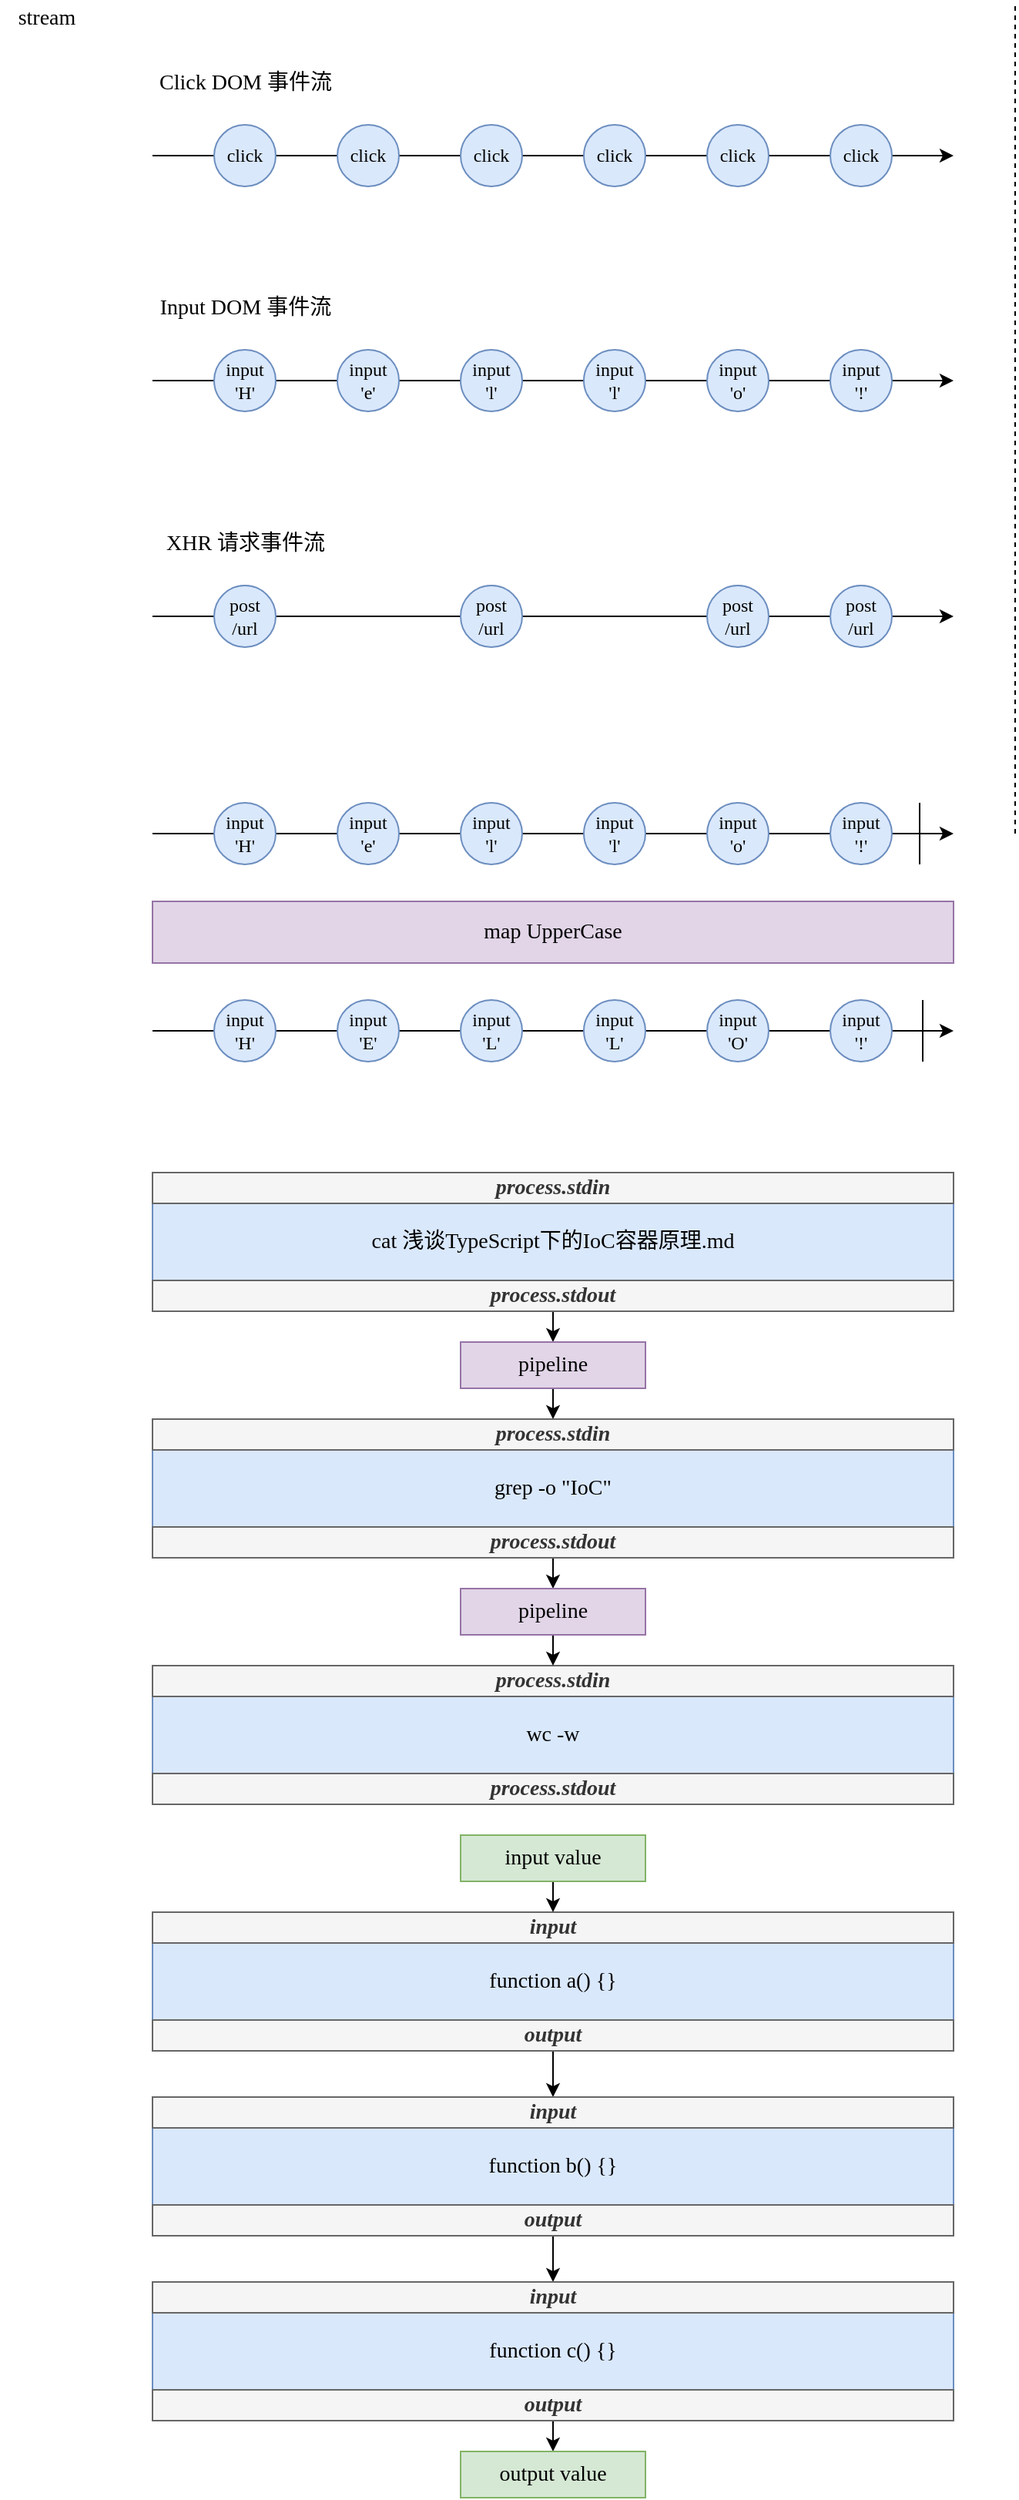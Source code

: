<mxfile version="12.3.2" type="device" pages="1"><diagram id="LlBX_CyNvPhXlYfuXls2" name="第 1 页"><mxGraphModel dx="1796" dy="725" grid="0" gridSize="10" guides="1" tooltips="1" connect="1" arrows="1" fold="1" page="1" pageScale="1" pageWidth="850" pageHeight="1100" math="0" shadow="0"><root><mxCell id="0"/><mxCell id="1" parent="0"/><mxCell id="H0nBRwC4Stlw8Gr8oPUV-9" value="" style="endArrow=classic;html=1;fontFamily=Verdana;" edge="1" parent="1"><mxGeometry width="50" height="50" relative="1" as="geometry"><mxPoint x="40" y="100" as="sourcePoint"/><mxPoint x="560" y="100" as="targetPoint"/></mxGeometry></mxCell><mxCell id="H0nBRwC4Stlw8Gr8oPUV-1" value="click" style="ellipse;whiteSpace=wrap;html=1;aspect=fixed;fillColor=#dae8fc;strokeColor=#6c8ebf;fontFamily=Verdana;" vertex="1" parent="1"><mxGeometry x="80" y="80" width="40" height="40" as="geometry"/></mxCell><mxCell id="H0nBRwC4Stlw8Gr8oPUV-3" value="click" style="ellipse;whiteSpace=wrap;html=1;aspect=fixed;fillColor=#dae8fc;strokeColor=#6c8ebf;fontFamily=Verdana;" vertex="1" parent="1"><mxGeometry x="160" y="80" width="40" height="40" as="geometry"/></mxCell><mxCell id="H0nBRwC4Stlw8Gr8oPUV-4" value="click" style="ellipse;whiteSpace=wrap;html=1;aspect=fixed;fillColor=#dae8fc;strokeColor=#6c8ebf;fontFamily=Verdana;" vertex="1" parent="1"><mxGeometry x="240" y="80" width="40" height="40" as="geometry"/></mxCell><mxCell id="H0nBRwC4Stlw8Gr8oPUV-5" value="click" style="ellipse;whiteSpace=wrap;html=1;aspect=fixed;fillColor=#dae8fc;strokeColor=#6c8ebf;fontFamily=Verdana;" vertex="1" parent="1"><mxGeometry x="320" y="80" width="40" height="40" as="geometry"/></mxCell><mxCell id="H0nBRwC4Stlw8Gr8oPUV-6" value="click" style="ellipse;whiteSpace=wrap;html=1;aspect=fixed;fillColor=#dae8fc;strokeColor=#6c8ebf;fontFamily=Verdana;" vertex="1" parent="1"><mxGeometry x="400" y="80" width="40" height="40" as="geometry"/></mxCell><mxCell id="H0nBRwC4Stlw8Gr8oPUV-7" value="click" style="ellipse;whiteSpace=wrap;html=1;aspect=fixed;fillColor=#dae8fc;strokeColor=#6c8ebf;fontFamily=Verdana;" vertex="1" parent="1"><mxGeometry x="480" y="80" width="40" height="40" as="geometry"/></mxCell><mxCell id="H0nBRwC4Stlw8Gr8oPUV-11" value="" style="endArrow=none;dashed=1;html=1;fontFamily=Verdana;" edge="1" parent="1"><mxGeometry width="50" height="50" relative="1" as="geometry"><mxPoint x="600" y="540" as="sourcePoint"/><mxPoint x="600" as="targetPoint"/></mxGeometry></mxCell><mxCell id="H0nBRwC4Stlw8Gr8oPUV-12" value="Click DOM 事件流" style="text;html=1;strokeColor=none;fillColor=none;align=center;verticalAlign=middle;whiteSpace=wrap;rounded=0;fontFamily=Verdana;fontSize=14;" vertex="1" parent="1"><mxGeometry x="33.5" y="43" width="133" height="20" as="geometry"/></mxCell><mxCell id="H0nBRwC4Stlw8Gr8oPUV-14" value="" style="endArrow=classic;html=1;fontFamily=Verdana;" edge="1" parent="1"><mxGeometry width="50" height="50" relative="1" as="geometry"><mxPoint x="40" y="246" as="sourcePoint"/><mxPoint x="560" y="246" as="targetPoint"/></mxGeometry></mxCell><mxCell id="H0nBRwC4Stlw8Gr8oPUV-15" value="input&lt;br&gt;'H'" style="ellipse;whiteSpace=wrap;html=1;aspect=fixed;fillColor=#dae8fc;strokeColor=#6c8ebf;fontFamily=Verdana;" vertex="1" parent="1"><mxGeometry x="80" y="226" width="40" height="40" as="geometry"/></mxCell><mxCell id="H0nBRwC4Stlw8Gr8oPUV-16" value="input&lt;br&gt;'e'" style="ellipse;whiteSpace=wrap;html=1;aspect=fixed;fillColor=#dae8fc;strokeColor=#6c8ebf;fontFamily=Verdana;" vertex="1" parent="1"><mxGeometry x="160" y="226" width="40" height="40" as="geometry"/></mxCell><mxCell id="H0nBRwC4Stlw8Gr8oPUV-17" value="input&lt;br&gt;'l'" style="ellipse;whiteSpace=wrap;html=1;aspect=fixed;fillColor=#dae8fc;strokeColor=#6c8ebf;fontFamily=Verdana;" vertex="1" parent="1"><mxGeometry x="240" y="226" width="40" height="40" as="geometry"/></mxCell><mxCell id="H0nBRwC4Stlw8Gr8oPUV-18" value="input&lt;br&gt;'l'" style="ellipse;whiteSpace=wrap;html=1;aspect=fixed;fillColor=#dae8fc;strokeColor=#6c8ebf;fontFamily=Verdana;" vertex="1" parent="1"><mxGeometry x="320" y="226" width="40" height="40" as="geometry"/></mxCell><mxCell id="H0nBRwC4Stlw8Gr8oPUV-19" value="input&lt;br&gt;'o'" style="ellipse;whiteSpace=wrap;html=1;aspect=fixed;fillColor=#dae8fc;strokeColor=#6c8ebf;fontFamily=Verdana;" vertex="1" parent="1"><mxGeometry x="400" y="226" width="40" height="40" as="geometry"/></mxCell><mxCell id="H0nBRwC4Stlw8Gr8oPUV-20" value="input&lt;br&gt;'!'" style="ellipse;whiteSpace=wrap;html=1;aspect=fixed;fillColor=#dae8fc;strokeColor=#6c8ebf;fontFamily=Verdana;" vertex="1" parent="1"><mxGeometry x="480" y="226" width="40" height="40" as="geometry"/></mxCell><mxCell id="H0nBRwC4Stlw8Gr8oPUV-21" value="Input DOM 事件流" style="text;html=1;strokeColor=none;fillColor=none;align=center;verticalAlign=middle;whiteSpace=wrap;rounded=0;fontFamily=Verdana;fontSize=14;" vertex="1" parent="1"><mxGeometry x="33.5" y="189" width="133" height="20" as="geometry"/></mxCell><mxCell id="H0nBRwC4Stlw8Gr8oPUV-23" value="" style="endArrow=classic;html=1;fontFamily=Verdana;" edge="1" parent="1"><mxGeometry width="50" height="50" relative="1" as="geometry"><mxPoint x="40" y="399" as="sourcePoint"/><mxPoint x="560" y="399" as="targetPoint"/></mxGeometry></mxCell><mxCell id="H0nBRwC4Stlw8Gr8oPUV-24" value="post&lt;br&gt;/url" style="ellipse;whiteSpace=wrap;html=1;aspect=fixed;fillColor=#dae8fc;strokeColor=#6c8ebf;fontFamily=Verdana;" vertex="1" parent="1"><mxGeometry x="80" y="379" width="40" height="40" as="geometry"/></mxCell><mxCell id="H0nBRwC4Stlw8Gr8oPUV-26" value="post&lt;br&gt;/url" style="ellipse;whiteSpace=wrap;html=1;aspect=fixed;fillColor=#dae8fc;strokeColor=#6c8ebf;fontFamily=Verdana;" vertex="1" parent="1"><mxGeometry x="240" y="379" width="40" height="40" as="geometry"/></mxCell><mxCell id="H0nBRwC4Stlw8Gr8oPUV-28" value="post&lt;br&gt;/url" style="ellipse;whiteSpace=wrap;html=1;aspect=fixed;fillColor=#dae8fc;strokeColor=#6c8ebf;fontFamily=Verdana;" vertex="1" parent="1"><mxGeometry x="400" y="379" width="40" height="40" as="geometry"/></mxCell><mxCell id="H0nBRwC4Stlw8Gr8oPUV-29" value="post&lt;br&gt;/url" style="ellipse;whiteSpace=wrap;html=1;aspect=fixed;fillColor=#dae8fc;strokeColor=#6c8ebf;fontFamily=Verdana;" vertex="1" parent="1"><mxGeometry x="480" y="379" width="40" height="40" as="geometry"/></mxCell><mxCell id="H0nBRwC4Stlw8Gr8oPUV-30" value="XHR 请求事件流" style="text;html=1;strokeColor=none;fillColor=none;align=center;verticalAlign=middle;whiteSpace=wrap;rounded=0;fontFamily=Verdana;fontSize=14;" vertex="1" parent="1"><mxGeometry x="33.5" y="342" width="133" height="20" as="geometry"/></mxCell><mxCell id="H0nBRwC4Stlw8Gr8oPUV-40" value="" style="endArrow=classic;html=1;fontFamily=Verdana;" edge="1" parent="1"><mxGeometry width="50" height="50" relative="1" as="geometry"><mxPoint x="40" y="540" as="sourcePoint"/><mxPoint x="560" y="540" as="targetPoint"/></mxGeometry></mxCell><mxCell id="H0nBRwC4Stlw8Gr8oPUV-41" value="input&lt;br&gt;'H'" style="ellipse;whiteSpace=wrap;html=1;aspect=fixed;fillColor=#dae8fc;strokeColor=#6c8ebf;fontFamily=Verdana;" vertex="1" parent="1"><mxGeometry x="80" y="520" width="40" height="40" as="geometry"/></mxCell><mxCell id="H0nBRwC4Stlw8Gr8oPUV-42" value="input&lt;br&gt;'e'" style="ellipse;whiteSpace=wrap;html=1;aspect=fixed;fillColor=#dae8fc;strokeColor=#6c8ebf;fontFamily=Verdana;" vertex="1" parent="1"><mxGeometry x="160" y="520" width="40" height="40" as="geometry"/></mxCell><mxCell id="H0nBRwC4Stlw8Gr8oPUV-43" value="input&lt;br&gt;'l'" style="ellipse;whiteSpace=wrap;html=1;aspect=fixed;fillColor=#dae8fc;strokeColor=#6c8ebf;fontFamily=Verdana;" vertex="1" parent="1"><mxGeometry x="240" y="520" width="40" height="40" as="geometry"/></mxCell><mxCell id="H0nBRwC4Stlw8Gr8oPUV-44" value="input&lt;br&gt;'l'" style="ellipse;whiteSpace=wrap;html=1;aspect=fixed;fillColor=#dae8fc;strokeColor=#6c8ebf;fontFamily=Verdana;" vertex="1" parent="1"><mxGeometry x="320" y="520" width="40" height="40" as="geometry"/></mxCell><mxCell id="H0nBRwC4Stlw8Gr8oPUV-45" value="input&lt;br&gt;'o'" style="ellipse;whiteSpace=wrap;html=1;aspect=fixed;fillColor=#dae8fc;strokeColor=#6c8ebf;fontFamily=Verdana;" vertex="1" parent="1"><mxGeometry x="400" y="520" width="40" height="40" as="geometry"/></mxCell><mxCell id="H0nBRwC4Stlw8Gr8oPUV-46" value="input&lt;br&gt;'!'" style="ellipse;whiteSpace=wrap;html=1;aspect=fixed;fillColor=#dae8fc;strokeColor=#6c8ebf;fontFamily=Verdana;" vertex="1" parent="1"><mxGeometry x="480" y="520" width="40" height="40" as="geometry"/></mxCell><mxCell id="H0nBRwC4Stlw8Gr8oPUV-48" value="stream" style="text;html=1;align=center;verticalAlign=middle;resizable=0;points=[];;autosize=1;fontSize=14;fontFamily=Verdana;" vertex="1" parent="1"><mxGeometry x="-59" width="59" height="21" as="geometry"/></mxCell><mxCell id="H0nBRwC4Stlw8Gr8oPUV-50" value="map UpperCase" style="rounded=0;whiteSpace=wrap;html=1;fontFamily=Verdana;fontSize=14;fillColor=#e1d5e7;strokeColor=#9673a6;" vertex="1" parent="1"><mxGeometry x="40" y="584" width="520" height="40" as="geometry"/></mxCell><mxCell id="H0nBRwC4Stlw8Gr8oPUV-53" value="" style="endArrow=classic;html=1;fontFamily=Verdana;" edge="1" parent="1"><mxGeometry width="50" height="50" relative="1" as="geometry"><mxPoint x="40" y="668" as="sourcePoint"/><mxPoint x="560" y="668" as="targetPoint"/></mxGeometry></mxCell><mxCell id="H0nBRwC4Stlw8Gr8oPUV-54" value="input&lt;br&gt;'H'" style="ellipse;whiteSpace=wrap;html=1;aspect=fixed;fillColor=#dae8fc;strokeColor=#6c8ebf;fontFamily=Verdana;" vertex="1" parent="1"><mxGeometry x="80" y="648" width="40" height="40" as="geometry"/></mxCell><mxCell id="H0nBRwC4Stlw8Gr8oPUV-55" value="input&lt;br&gt;'E'" style="ellipse;whiteSpace=wrap;html=1;aspect=fixed;fillColor=#dae8fc;strokeColor=#6c8ebf;fontFamily=Verdana;" vertex="1" parent="1"><mxGeometry x="160" y="648" width="40" height="40" as="geometry"/></mxCell><mxCell id="H0nBRwC4Stlw8Gr8oPUV-56" value="input&lt;br&gt;'L'" style="ellipse;whiteSpace=wrap;html=1;aspect=fixed;fillColor=#dae8fc;strokeColor=#6c8ebf;fontFamily=Verdana;" vertex="1" parent="1"><mxGeometry x="240" y="648" width="40" height="40" as="geometry"/></mxCell><mxCell id="H0nBRwC4Stlw8Gr8oPUV-57" value="input&lt;br&gt;'L'" style="ellipse;whiteSpace=wrap;html=1;aspect=fixed;fillColor=#dae8fc;strokeColor=#6c8ebf;fontFamily=Verdana;" vertex="1" parent="1"><mxGeometry x="320" y="648" width="40" height="40" as="geometry"/></mxCell><mxCell id="H0nBRwC4Stlw8Gr8oPUV-58" value="input&lt;br&gt;'O'" style="ellipse;whiteSpace=wrap;html=1;aspect=fixed;fillColor=#dae8fc;strokeColor=#6c8ebf;fontFamily=Verdana;" vertex="1" parent="1"><mxGeometry x="400" y="648" width="40" height="40" as="geometry"/></mxCell><mxCell id="H0nBRwC4Stlw8Gr8oPUV-59" value="input&lt;br&gt;'!'" style="ellipse;whiteSpace=wrap;html=1;aspect=fixed;fillColor=#dae8fc;strokeColor=#6c8ebf;fontFamily=Verdana;" vertex="1" parent="1"><mxGeometry x="480" y="648" width="40" height="40" as="geometry"/></mxCell><mxCell id="H0nBRwC4Stlw8Gr8oPUV-65" value="" style="endArrow=none;html=1;fontFamily=Verdana;fontSize=14;" edge="1" parent="1"><mxGeometry width="50" height="50" relative="1" as="geometry"><mxPoint x="538" y="560" as="sourcePoint"/><mxPoint x="538" y="520" as="targetPoint"/></mxGeometry></mxCell><mxCell id="H0nBRwC4Stlw8Gr8oPUV-66" value="" style="endArrow=none;html=1;fontFamily=Verdana;fontSize=14;" edge="1" parent="1"><mxGeometry width="50" height="50" relative="1" as="geometry"><mxPoint x="540" y="688" as="sourcePoint"/><mxPoint x="540" y="648" as="targetPoint"/></mxGeometry></mxCell><mxCell id="H0nBRwC4Stlw8Gr8oPUV-68" value="cat 浅谈TypeScript下的IoC容器原理.md" style="rounded=0;whiteSpace=wrap;html=1;fontFamily=Verdana;fontSize=14;fillColor=#dae8fc;strokeColor=#6c8ebf;" vertex="1" parent="1"><mxGeometry x="40" y="760" width="520" height="90" as="geometry"/></mxCell><mxCell id="H0nBRwC4Stlw8Gr8oPUV-92" style="edgeStyle=orthogonalEdgeStyle;rounded=0;orthogonalLoop=1;jettySize=auto;html=1;exitX=0.5;exitY=1;exitDx=0;exitDy=0;entryX=0.5;entryY=0;entryDx=0;entryDy=0;fontFamily=Verdana;fontSize=14;" edge="1" parent="1" source="H0nBRwC4Stlw8Gr8oPUV-76" target="H0nBRwC4Stlw8Gr8oPUV-89"><mxGeometry relative="1" as="geometry"/></mxCell><mxCell id="H0nBRwC4Stlw8Gr8oPUV-76" value="&lt;i&gt;&lt;b&gt;process.stdout&lt;/b&gt;&lt;/i&gt;" style="rounded=0;whiteSpace=wrap;html=1;fontFamily=Verdana;fontSize=14;fillColor=#f5f5f5;strokeColor=#666666;fontColor=#333333;" vertex="1" parent="1"><mxGeometry x="40" y="830" width="520" height="20" as="geometry"/></mxCell><mxCell id="H0nBRwC4Stlw8Gr8oPUV-85" value="&lt;i&gt;&lt;b&gt;process.stdin&lt;/b&gt;&lt;/i&gt;" style="rounded=0;whiteSpace=wrap;html=1;fontFamily=Verdana;fontSize=14;fillColor=#f5f5f5;strokeColor=#666666;fontColor=#333333;" vertex="1" parent="1"><mxGeometry x="40" y="760" width="520" height="20" as="geometry"/></mxCell><mxCell id="H0nBRwC4Stlw8Gr8oPUV-86" value="grep -o &quot;IoC&quot;" style="rounded=0;whiteSpace=wrap;html=1;fontFamily=Verdana;fontSize=14;fillColor=#dae8fc;strokeColor=#6c8ebf;" vertex="1" parent="1"><mxGeometry x="40" y="920" width="520" height="90" as="geometry"/></mxCell><mxCell id="H0nBRwC4Stlw8Gr8oPUV-98" style="edgeStyle=orthogonalEdgeStyle;rounded=0;orthogonalLoop=1;jettySize=auto;html=1;exitX=0.5;exitY=1;exitDx=0;exitDy=0;entryX=0.5;entryY=0;entryDx=0;entryDy=0;fontFamily=Verdana;fontSize=14;" edge="1" parent="1" source="H0nBRwC4Stlw8Gr8oPUV-87" target="H0nBRwC4Stlw8Gr8oPUV-97"><mxGeometry relative="1" as="geometry"/></mxCell><mxCell id="H0nBRwC4Stlw8Gr8oPUV-87" value="&lt;i&gt;&lt;b&gt;process.stdout&lt;/b&gt;&lt;/i&gt;" style="rounded=0;whiteSpace=wrap;html=1;fontFamily=Verdana;fontSize=14;fillColor=#f5f5f5;strokeColor=#666666;fontColor=#333333;" vertex="1" parent="1"><mxGeometry x="40" y="990" width="520" height="20" as="geometry"/></mxCell><mxCell id="H0nBRwC4Stlw8Gr8oPUV-88" value="&lt;i&gt;&lt;b&gt;process.stdin&lt;/b&gt;&lt;/i&gt;" style="rounded=0;whiteSpace=wrap;html=1;fontFamily=Verdana;fontSize=14;fillColor=#f5f5f5;strokeColor=#666666;fontColor=#333333;" vertex="1" parent="1"><mxGeometry x="40" y="920" width="520" height="20" as="geometry"/></mxCell><mxCell id="H0nBRwC4Stlw8Gr8oPUV-93" style="edgeStyle=orthogonalEdgeStyle;rounded=0;orthogonalLoop=1;jettySize=auto;html=1;exitX=0.5;exitY=1;exitDx=0;exitDy=0;entryX=0.5;entryY=0;entryDx=0;entryDy=0;fontFamily=Verdana;fontSize=14;" edge="1" parent="1" source="H0nBRwC4Stlw8Gr8oPUV-89" target="H0nBRwC4Stlw8Gr8oPUV-88"><mxGeometry relative="1" as="geometry"/></mxCell><mxCell id="H0nBRwC4Stlw8Gr8oPUV-89" value="pipeline" style="rounded=0;whiteSpace=wrap;html=1;strokeColor=#9673a6;fontFamily=Verdana;fontSize=14;fillColor=#e1d5e7;" vertex="1" parent="1"><mxGeometry x="240" y="870" width="120" height="30" as="geometry"/></mxCell><mxCell id="H0nBRwC4Stlw8Gr8oPUV-94" value="wc -w" style="rounded=0;whiteSpace=wrap;html=1;fontFamily=Verdana;fontSize=14;fillColor=#dae8fc;strokeColor=#6c8ebf;" vertex="1" parent="1"><mxGeometry x="40" y="1080" width="520" height="90" as="geometry"/></mxCell><mxCell id="H0nBRwC4Stlw8Gr8oPUV-95" value="&lt;i&gt;&lt;b&gt;process.stdout&lt;/b&gt;&lt;/i&gt;" style="rounded=0;whiteSpace=wrap;html=1;fontFamily=Verdana;fontSize=14;fillColor=#f5f5f5;strokeColor=#666666;fontColor=#333333;" vertex="1" parent="1"><mxGeometry x="40" y="1150" width="520" height="20" as="geometry"/></mxCell><mxCell id="H0nBRwC4Stlw8Gr8oPUV-96" value="&lt;i&gt;&lt;b&gt;process.stdin&lt;/b&gt;&lt;/i&gt;" style="rounded=0;whiteSpace=wrap;html=1;fontFamily=Verdana;fontSize=14;fillColor=#f5f5f5;strokeColor=#666666;fontColor=#333333;" vertex="1" parent="1"><mxGeometry x="40" y="1080" width="520" height="20" as="geometry"/></mxCell><mxCell id="H0nBRwC4Stlw8Gr8oPUV-99" style="edgeStyle=orthogonalEdgeStyle;rounded=0;orthogonalLoop=1;jettySize=auto;html=1;exitX=0.5;exitY=1;exitDx=0;exitDy=0;entryX=0.5;entryY=0;entryDx=0;entryDy=0;fontFamily=Verdana;fontSize=14;" edge="1" parent="1" source="H0nBRwC4Stlw8Gr8oPUV-97" target="H0nBRwC4Stlw8Gr8oPUV-96"><mxGeometry relative="1" as="geometry"/></mxCell><mxCell id="H0nBRwC4Stlw8Gr8oPUV-97" value="pipeline" style="rounded=0;whiteSpace=wrap;html=1;strokeColor=#9673a6;fontFamily=Verdana;fontSize=14;fillColor=#e1d5e7;" vertex="1" parent="1"><mxGeometry x="240" y="1030" width="120" height="30" as="geometry"/></mxCell><mxCell id="H0nBRwC4Stlw8Gr8oPUV-101" value="function a() {}" style="rounded=0;whiteSpace=wrap;html=1;fontFamily=Verdana;fontSize=14;fillColor=#dae8fc;strokeColor=#6c8ebf;" vertex="1" parent="1"><mxGeometry x="40" y="1240" width="520" height="90" as="geometry"/></mxCell><mxCell id="H0nBRwC4Stlw8Gr8oPUV-110" style="edgeStyle=orthogonalEdgeStyle;rounded=0;orthogonalLoop=1;jettySize=auto;html=1;exitX=0.5;exitY=1;exitDx=0;exitDy=0;entryX=0.5;entryY=0;entryDx=0;entryDy=0;fontFamily=Verdana;fontSize=14;" edge="1" parent="1" source="H0nBRwC4Stlw8Gr8oPUV-102" target="H0nBRwC4Stlw8Gr8oPUV-106"><mxGeometry relative="1" as="geometry"/></mxCell><mxCell id="H0nBRwC4Stlw8Gr8oPUV-102" value="&lt;i&gt;&lt;b&gt;output&lt;/b&gt;&lt;/i&gt;" style="rounded=0;whiteSpace=wrap;html=1;fontFamily=Verdana;fontSize=14;fillColor=#f5f5f5;strokeColor=#666666;fontColor=#333333;" vertex="1" parent="1"><mxGeometry x="40" y="1310" width="520" height="20" as="geometry"/></mxCell><mxCell id="H0nBRwC4Stlw8Gr8oPUV-103" value="&lt;i&gt;&lt;b&gt;input&lt;/b&gt;&lt;/i&gt;" style="rounded=0;whiteSpace=wrap;html=1;fontFamily=Verdana;fontSize=14;fillColor=#f5f5f5;strokeColor=#666666;fontColor=#333333;" vertex="1" parent="1"><mxGeometry x="40" y="1240" width="520" height="20" as="geometry"/></mxCell><mxCell id="H0nBRwC4Stlw8Gr8oPUV-104" value="function b() {}" style="rounded=0;whiteSpace=wrap;html=1;fontFamily=Verdana;fontSize=14;fillColor=#dae8fc;strokeColor=#6c8ebf;" vertex="1" parent="1"><mxGeometry x="40" y="1360" width="520" height="90" as="geometry"/></mxCell><mxCell id="H0nBRwC4Stlw8Gr8oPUV-113" style="edgeStyle=orthogonalEdgeStyle;rounded=0;orthogonalLoop=1;jettySize=auto;html=1;exitX=0.5;exitY=1;exitDx=0;exitDy=0;entryX=0.5;entryY=0;entryDx=0;entryDy=0;fontFamily=Verdana;fontSize=14;" edge="1" parent="1" source="H0nBRwC4Stlw8Gr8oPUV-105" target="H0nBRwC4Stlw8Gr8oPUV-109"><mxGeometry relative="1" as="geometry"/></mxCell><mxCell id="H0nBRwC4Stlw8Gr8oPUV-105" value="&lt;i&gt;&lt;b&gt;output&lt;/b&gt;&lt;/i&gt;" style="rounded=0;whiteSpace=wrap;html=1;fontFamily=Verdana;fontSize=14;fillColor=#f5f5f5;strokeColor=#666666;fontColor=#333333;" vertex="1" parent="1"><mxGeometry x="40" y="1430" width="520" height="20" as="geometry"/></mxCell><mxCell id="H0nBRwC4Stlw8Gr8oPUV-106" value="&lt;i&gt;&lt;b&gt;input&lt;/b&gt;&lt;/i&gt;" style="rounded=0;whiteSpace=wrap;html=1;fontFamily=Verdana;fontSize=14;fillColor=#f5f5f5;strokeColor=#666666;fontColor=#333333;" vertex="1" parent="1"><mxGeometry x="40" y="1360" width="520" height="20" as="geometry"/></mxCell><mxCell id="H0nBRwC4Stlw8Gr8oPUV-107" value="function c() {}" style="rounded=0;whiteSpace=wrap;html=1;fontFamily=Verdana;fontSize=14;fillColor=#dae8fc;strokeColor=#6c8ebf;" vertex="1" parent="1"><mxGeometry x="40" y="1480" width="520" height="90" as="geometry"/></mxCell><mxCell id="H0nBRwC4Stlw8Gr8oPUV-115" style="edgeStyle=orthogonalEdgeStyle;rounded=0;orthogonalLoop=1;jettySize=auto;html=1;exitX=0.5;exitY=1;exitDx=0;exitDy=0;entryX=0.5;entryY=0;entryDx=0;entryDy=0;fontFamily=Verdana;fontSize=14;" edge="1" parent="1" source="H0nBRwC4Stlw8Gr8oPUV-108" target="H0nBRwC4Stlw8Gr8oPUV-114"><mxGeometry relative="1" as="geometry"/></mxCell><mxCell id="H0nBRwC4Stlw8Gr8oPUV-108" value="&lt;i&gt;&lt;b&gt;output&lt;/b&gt;&lt;/i&gt;" style="rounded=0;whiteSpace=wrap;html=1;fontFamily=Verdana;fontSize=14;fillColor=#f5f5f5;strokeColor=#666666;fontColor=#333333;" vertex="1" parent="1"><mxGeometry x="40" y="1550" width="520" height="20" as="geometry"/></mxCell><mxCell id="H0nBRwC4Stlw8Gr8oPUV-109" value="&lt;i&gt;&lt;b&gt;input&lt;/b&gt;&lt;/i&gt;" style="rounded=0;whiteSpace=wrap;html=1;fontFamily=Verdana;fontSize=14;fillColor=#f5f5f5;strokeColor=#666666;fontColor=#333333;" vertex="1" parent="1"><mxGeometry x="40" y="1480" width="520" height="20" as="geometry"/></mxCell><mxCell id="H0nBRwC4Stlw8Gr8oPUV-112" style="edgeStyle=orthogonalEdgeStyle;rounded=0;orthogonalLoop=1;jettySize=auto;html=1;exitX=0.5;exitY=1;exitDx=0;exitDy=0;entryX=0.5;entryY=0;entryDx=0;entryDy=0;fontFamily=Verdana;fontSize=14;" edge="1" parent="1" source="H0nBRwC4Stlw8Gr8oPUV-111" target="H0nBRwC4Stlw8Gr8oPUV-103"><mxGeometry relative="1" as="geometry"/></mxCell><mxCell id="H0nBRwC4Stlw8Gr8oPUV-111" value="input value" style="rounded=0;whiteSpace=wrap;html=1;strokeColor=#82b366;fontFamily=Verdana;fontSize=14;fillColor=#d5e8d4;" vertex="1" parent="1"><mxGeometry x="240" y="1190" width="120" height="30" as="geometry"/></mxCell><mxCell id="H0nBRwC4Stlw8Gr8oPUV-114" value="output value" style="rounded=0;whiteSpace=wrap;html=1;strokeColor=#82b366;fontFamily=Verdana;fontSize=14;fillColor=#d5e8d4;" vertex="1" parent="1"><mxGeometry x="240" y="1590" width="120" height="30" as="geometry"/></mxCell></root></mxGraphModel></diagram></mxfile>